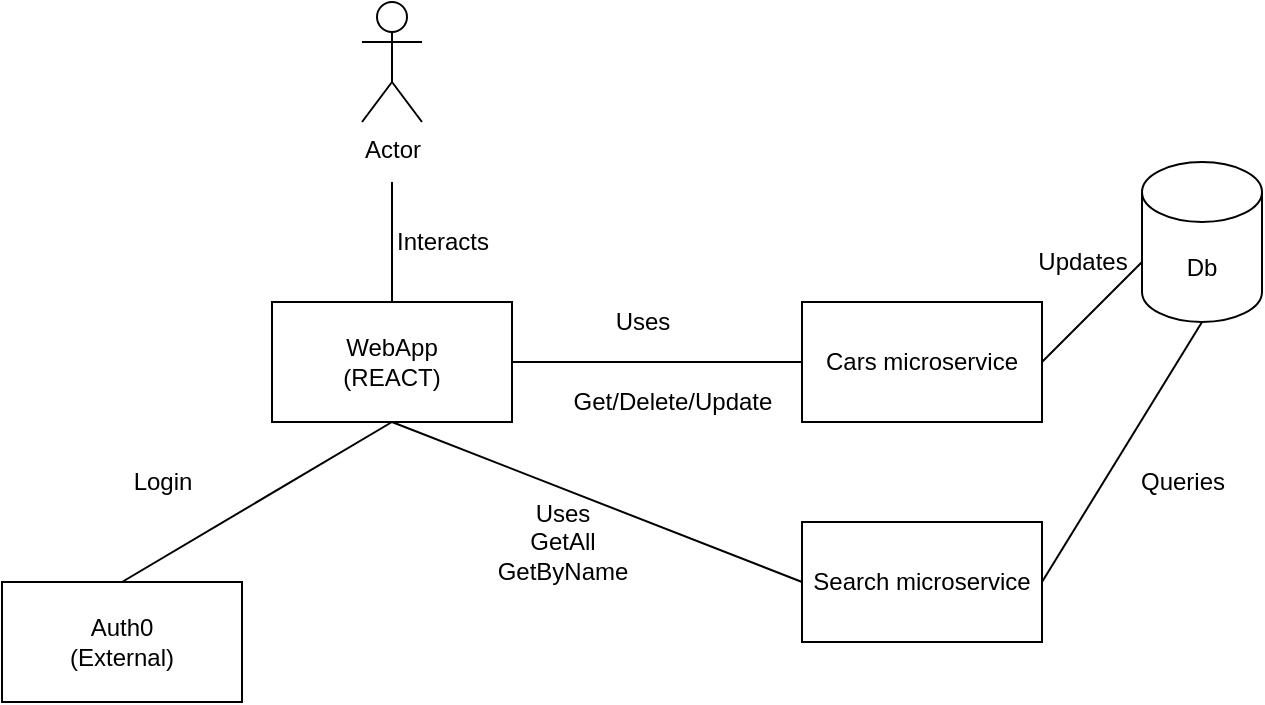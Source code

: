 <mxfile version="14.2.9" type="device"><diagram id="effHvB8xeyXxUq8NSJM3" name="Page-1"><mxGraphModel dx="1422" dy="762" grid="1" gridSize="10" guides="1" tooltips="1" connect="1" arrows="1" fold="1" page="1" pageScale="1" pageWidth="827" pageHeight="1169" math="0" shadow="0"><root><mxCell id="0"/><mxCell id="1" parent="0"/><mxCell id="h-4ircGp4mbMvZABQX5U-1" value="Actor" style="shape=umlActor;verticalLabelPosition=bottom;verticalAlign=top;html=1;outlineConnect=0;" vertex="1" parent="1"><mxGeometry x="330" y="40" width="30" height="60" as="geometry"/></mxCell><mxCell id="h-4ircGp4mbMvZABQX5U-2" value="WebApp&lt;br&gt;(REACT)" style="rounded=0;whiteSpace=wrap;html=1;" vertex="1" parent="1"><mxGeometry x="285" y="190" width="120" height="60" as="geometry"/></mxCell><mxCell id="h-4ircGp4mbMvZABQX5U-3" value="Auth0&lt;br&gt;(External)" style="rounded=0;whiteSpace=wrap;html=1;" vertex="1" parent="1"><mxGeometry x="150" y="330" width="120" height="60" as="geometry"/></mxCell><mxCell id="h-4ircGp4mbMvZABQX5U-4" value="" style="endArrow=none;html=1;exitX=0.5;exitY=0;exitDx=0;exitDy=0;" edge="1" parent="1" source="h-4ircGp4mbMvZABQX5U-2"><mxGeometry width="50" height="50" relative="1" as="geometry"><mxPoint x="340" y="170" as="sourcePoint"/><mxPoint x="345" y="130" as="targetPoint"/></mxGeometry></mxCell><mxCell id="h-4ircGp4mbMvZABQX5U-5" value="Interacts" style="text;html=1;align=center;verticalAlign=middle;resizable=0;points=[];autosize=1;" vertex="1" parent="1"><mxGeometry x="340" y="150" width="60" height="20" as="geometry"/></mxCell><mxCell id="h-4ircGp4mbMvZABQX5U-6" value="Login" style="text;html=1;align=center;verticalAlign=middle;resizable=0;points=[];autosize=1;" vertex="1" parent="1"><mxGeometry x="210" y="270" width="40" height="20" as="geometry"/></mxCell><mxCell id="h-4ircGp4mbMvZABQX5U-7" value="" style="endArrow=none;html=1;exitX=0.5;exitY=0;exitDx=0;exitDy=0;entryX=0.5;entryY=1;entryDx=0;entryDy=0;" edge="1" parent="1" source="h-4ircGp4mbMvZABQX5U-3" target="h-4ircGp4mbMvZABQX5U-2"><mxGeometry width="50" height="50" relative="1" as="geometry"><mxPoint x="390" y="410" as="sourcePoint"/><mxPoint x="440" y="360" as="targetPoint"/></mxGeometry></mxCell><mxCell id="h-4ircGp4mbMvZABQX5U-8" value="" style="endArrow=none;html=1;entryX=1;entryY=0.5;entryDx=0;entryDy=0;" edge="1" parent="1" target="h-4ircGp4mbMvZABQX5U-2"><mxGeometry width="50" height="50" relative="1" as="geometry"><mxPoint x="550" y="220" as="sourcePoint"/><mxPoint x="430" y="400" as="targetPoint"/></mxGeometry></mxCell><mxCell id="h-4ircGp4mbMvZABQX5U-9" value="Uses" style="text;html=1;align=center;verticalAlign=middle;resizable=0;points=[];autosize=1;" vertex="1" parent="1"><mxGeometry x="450" y="190" width="40" height="20" as="geometry"/></mxCell><mxCell id="h-4ircGp4mbMvZABQX5U-10" value="Cars microservice" style="rounded=0;whiteSpace=wrap;html=1;" vertex="1" parent="1"><mxGeometry x="550" y="190" width="120" height="60" as="geometry"/></mxCell><mxCell id="h-4ircGp4mbMvZABQX5U-11" value="Get/Delete/Update" style="text;html=1;align=center;verticalAlign=middle;resizable=0;points=[];autosize=1;" vertex="1" parent="1"><mxGeometry x="430" y="230" width="110" height="20" as="geometry"/></mxCell><mxCell id="h-4ircGp4mbMvZABQX5U-12" value="Search microservice" style="rounded=0;whiteSpace=wrap;html=1;" vertex="1" parent="1"><mxGeometry x="550" y="300" width="120" height="60" as="geometry"/></mxCell><mxCell id="h-4ircGp4mbMvZABQX5U-13" value="" style="endArrow=none;html=1;" edge="1" parent="1"><mxGeometry width="50" height="50" relative="1" as="geometry"><mxPoint x="670" y="220" as="sourcePoint"/><mxPoint x="720" y="170" as="targetPoint"/></mxGeometry></mxCell><mxCell id="h-4ircGp4mbMvZABQX5U-14" value="Db" style="shape=cylinder3;whiteSpace=wrap;html=1;boundedLbl=1;backgroundOutline=1;size=15;" vertex="1" parent="1"><mxGeometry x="720" y="120" width="60" height="80" as="geometry"/></mxCell><mxCell id="h-4ircGp4mbMvZABQX5U-15" value="Updates" style="text;html=1;align=center;verticalAlign=middle;resizable=0;points=[];autosize=1;" vertex="1" parent="1"><mxGeometry x="660" y="160" width="60" height="20" as="geometry"/></mxCell><mxCell id="h-4ircGp4mbMvZABQX5U-16" value="" style="endArrow=none;html=1;exitX=0.5;exitY=1;exitDx=0;exitDy=0;entryX=0;entryY=0.5;entryDx=0;entryDy=0;" edge="1" parent="1" source="h-4ircGp4mbMvZABQX5U-2" target="h-4ircGp4mbMvZABQX5U-12"><mxGeometry width="50" height="50" relative="1" as="geometry"><mxPoint x="430" y="360" as="sourcePoint"/><mxPoint x="480" y="310" as="targetPoint"/></mxGeometry></mxCell><mxCell id="h-4ircGp4mbMvZABQX5U-17" value="" style="endArrow=none;html=1;exitX=1;exitY=0.5;exitDx=0;exitDy=0;entryX=0.5;entryY=1;entryDx=0;entryDy=0;entryPerimeter=0;" edge="1" parent="1" source="h-4ircGp4mbMvZABQX5U-12" target="h-4ircGp4mbMvZABQX5U-14"><mxGeometry width="50" height="50" relative="1" as="geometry"><mxPoint x="710" y="320" as="sourcePoint"/><mxPoint x="760" y="270" as="targetPoint"/></mxGeometry></mxCell><mxCell id="h-4ircGp4mbMvZABQX5U-18" value="Queries" style="text;html=1;align=center;verticalAlign=middle;resizable=0;points=[];autosize=1;" vertex="1" parent="1"><mxGeometry x="710" y="270" width="60" height="20" as="geometry"/></mxCell><mxCell id="h-4ircGp4mbMvZABQX5U-19" value="Uses&lt;br&gt;GetAll&lt;br&gt;GetByName" style="text;html=1;align=center;verticalAlign=middle;resizable=0;points=[];autosize=1;" vertex="1" parent="1"><mxGeometry x="390" y="285" width="80" height="50" as="geometry"/></mxCell></root></mxGraphModel></diagram></mxfile>